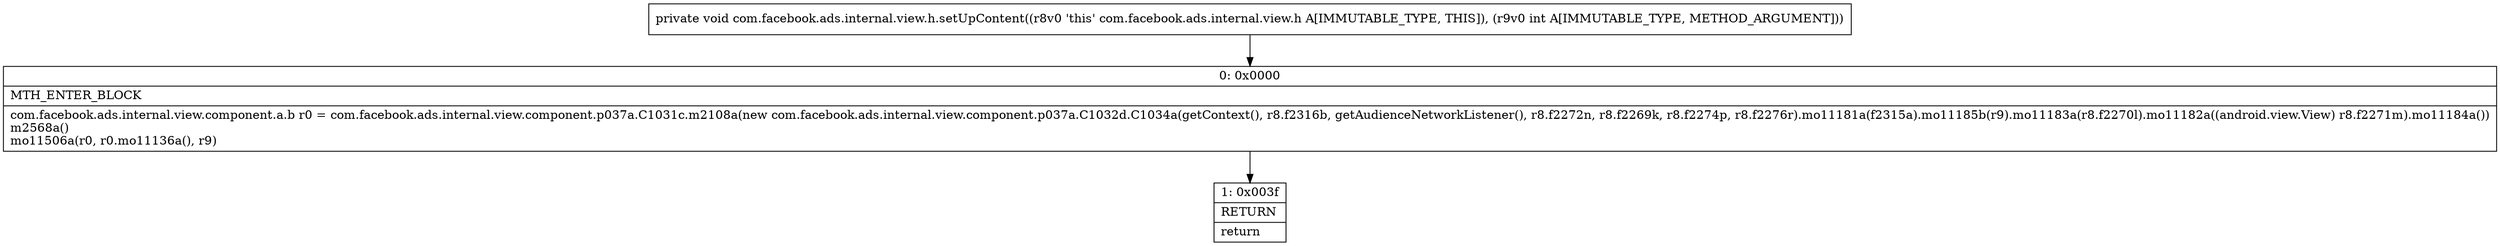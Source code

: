 digraph "CFG forcom.facebook.ads.internal.view.h.setUpContent(I)V" {
Node_0 [shape=record,label="{0\:\ 0x0000|MTH_ENTER_BLOCK\l|com.facebook.ads.internal.view.component.a.b r0 = com.facebook.ads.internal.view.component.p037a.C1031c.m2108a(new com.facebook.ads.internal.view.component.p037a.C1032d.C1034a(getContext(), r8.f2316b, getAudienceNetworkListener(), r8.f2272n, r8.f2269k, r8.f2274p, r8.f2276r).mo11181a(f2315a).mo11185b(r9).mo11183a(r8.f2270l).mo11182a((android.view.View) r8.f2271m).mo11184a())\lm2568a()\lmo11506a(r0, r0.mo11136a(), r9)\l}"];
Node_1 [shape=record,label="{1\:\ 0x003f|RETURN\l|return\l}"];
MethodNode[shape=record,label="{private void com.facebook.ads.internal.view.h.setUpContent((r8v0 'this' com.facebook.ads.internal.view.h A[IMMUTABLE_TYPE, THIS]), (r9v0 int A[IMMUTABLE_TYPE, METHOD_ARGUMENT])) }"];
MethodNode -> Node_0;
Node_0 -> Node_1;
}

